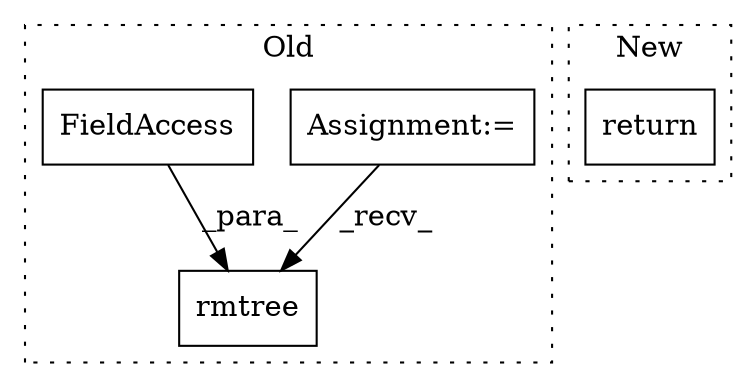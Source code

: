digraph G {
subgraph cluster0 {
1 [label="rmtree" a="32" s="24327,24350" l="7,1" shape="box"];
3 [label="Assignment:=" a="7" s="23683" l="6" shape="box"];
4 [label="FieldAccess" a="22" s="24334" l="16" shape="box"];
label = "Old";
style="dotted";
}
subgraph cluster1 {
2 [label="return" a="41" s="24437" l="7" shape="box"];
label = "New";
style="dotted";
}
3 -> 1 [label="_recv_"];
4 -> 1 [label="_para_"];
}